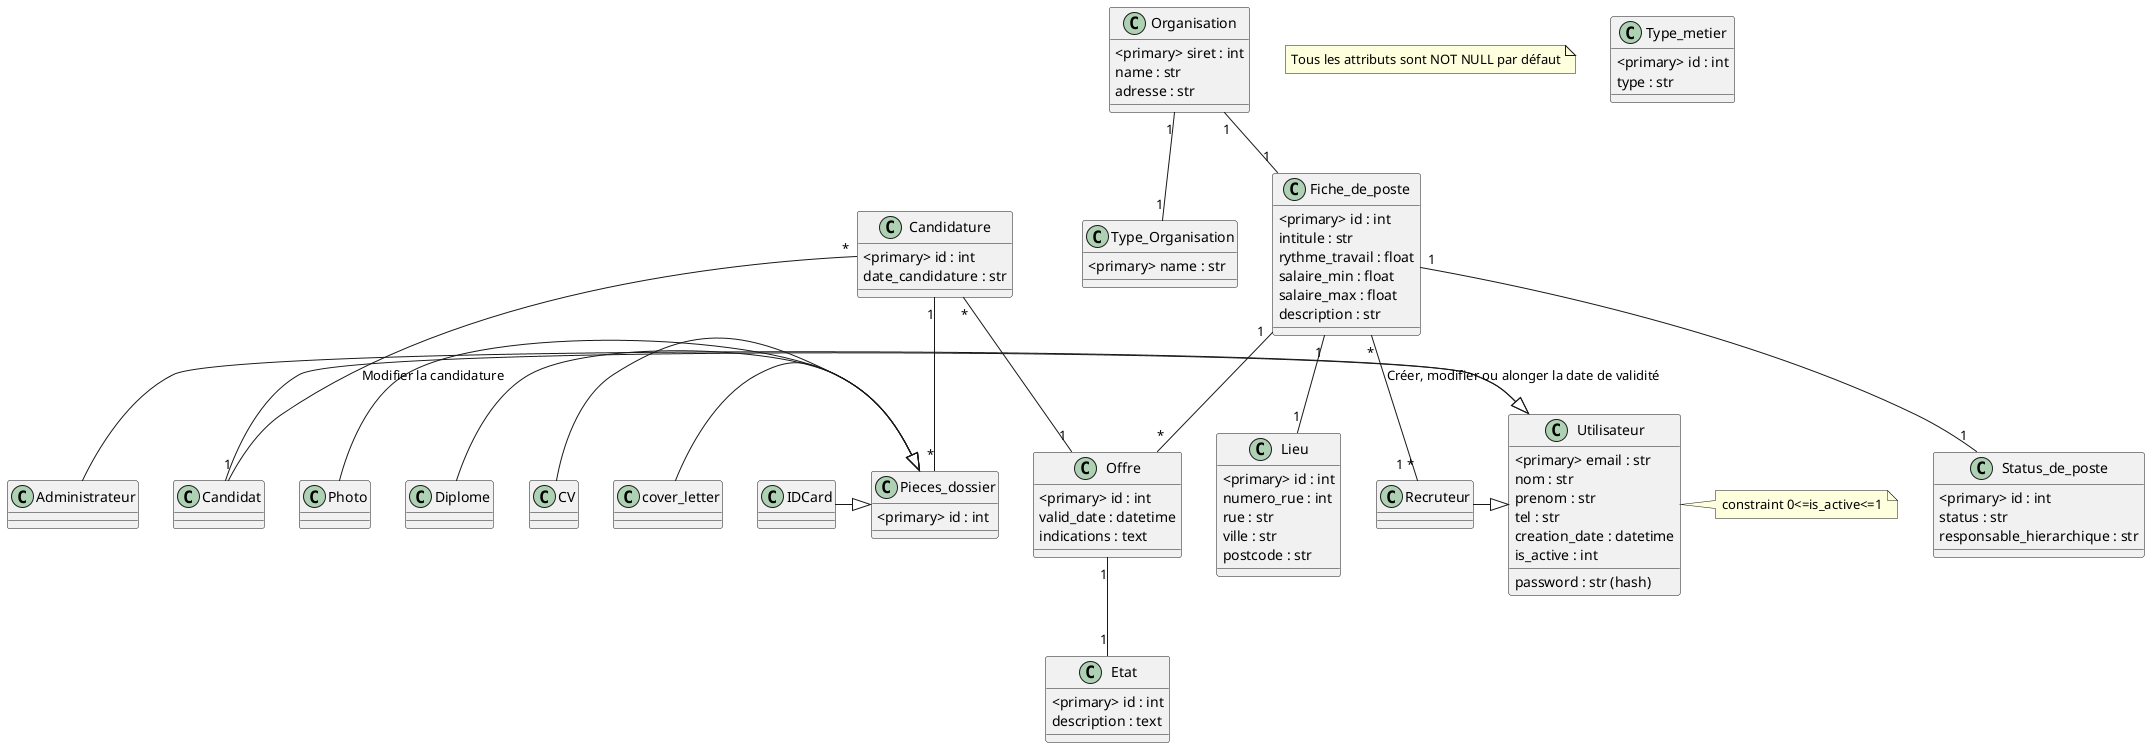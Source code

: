 @startuml
note "Tous les attributs sont NOT NULL par défaut" as note




class Utilisateur{
  <primary> email : str
  password : str (hash)
  nom : str
  prenom : str
  tel : str
  creation_date : datetime
  is_active : int
}
note right
  constraint 0<=is_active<=1
end note

class Administrateur{
}

class Candidat{
}
class Recruteur{
}



class Type_Organisation{
  <primary> name : str
}

class Organisation{
  <primary> siret : int
  name : str
  adresse : str
}

class Etat{
  <primary> id : int
  description : text
}

class Offre{
  <primary> id : int
  valid_date : datetime
  indications : text
}

class Fiche_de_poste{
  <primary> id : int
  intitule : str
  rythme_travail : float
  salaire_min : float
  salaire_max : float
  description : str
}

class Status_de_poste{
  <primary> id : int
  status : str
  responsable_hierarchique : str
}
class Type_metier{
  <primary> id : int
  type : str
}

class Lieu{
  <primary> id : int
  numero_rue : int
  rue : str
  ville : str
  postcode : str 
}

class Candidature{
  <primary> id : int
  date_candidature : str

}

class Pieces_dossier{
  <primary> id : int
}

class CV{}
class cover_letter{}
class IDCard{}
class Photo{}
class Diplome{}

CV -|> Pieces_dossier
cover_letter -|> Pieces_dossier
IDCard -|> Pieces_dossier
Photo -|> Pieces_dossier
Diplome -|> Pieces_dossier

Candidature "*" -- "1" Candidat : "Modifier la candidature"
Candidature "*" -- "1" Offre
Candidature "1" -- "*" Pieces_dossier
Offre "1" -- "1" Etat
Administrateur -|> Utilisateur
Recruteur -|> Utilisateur
Candidat -|> Utilisateur
Organisation "1" -- "1" Type_Organisation
Organisation "1" -- "1" Fiche_de_poste
Fiche_de_poste "1" -- "*" Offre 
Fiche_de_poste "1" -- "1" Status_de_poste 
Fiche_de_poste "1" -- "1" Lieu 
Fiche_de_poste "*" -- "1 *" Recruteur : "Créer, modifier ou alonger la date de validité"


@enduml